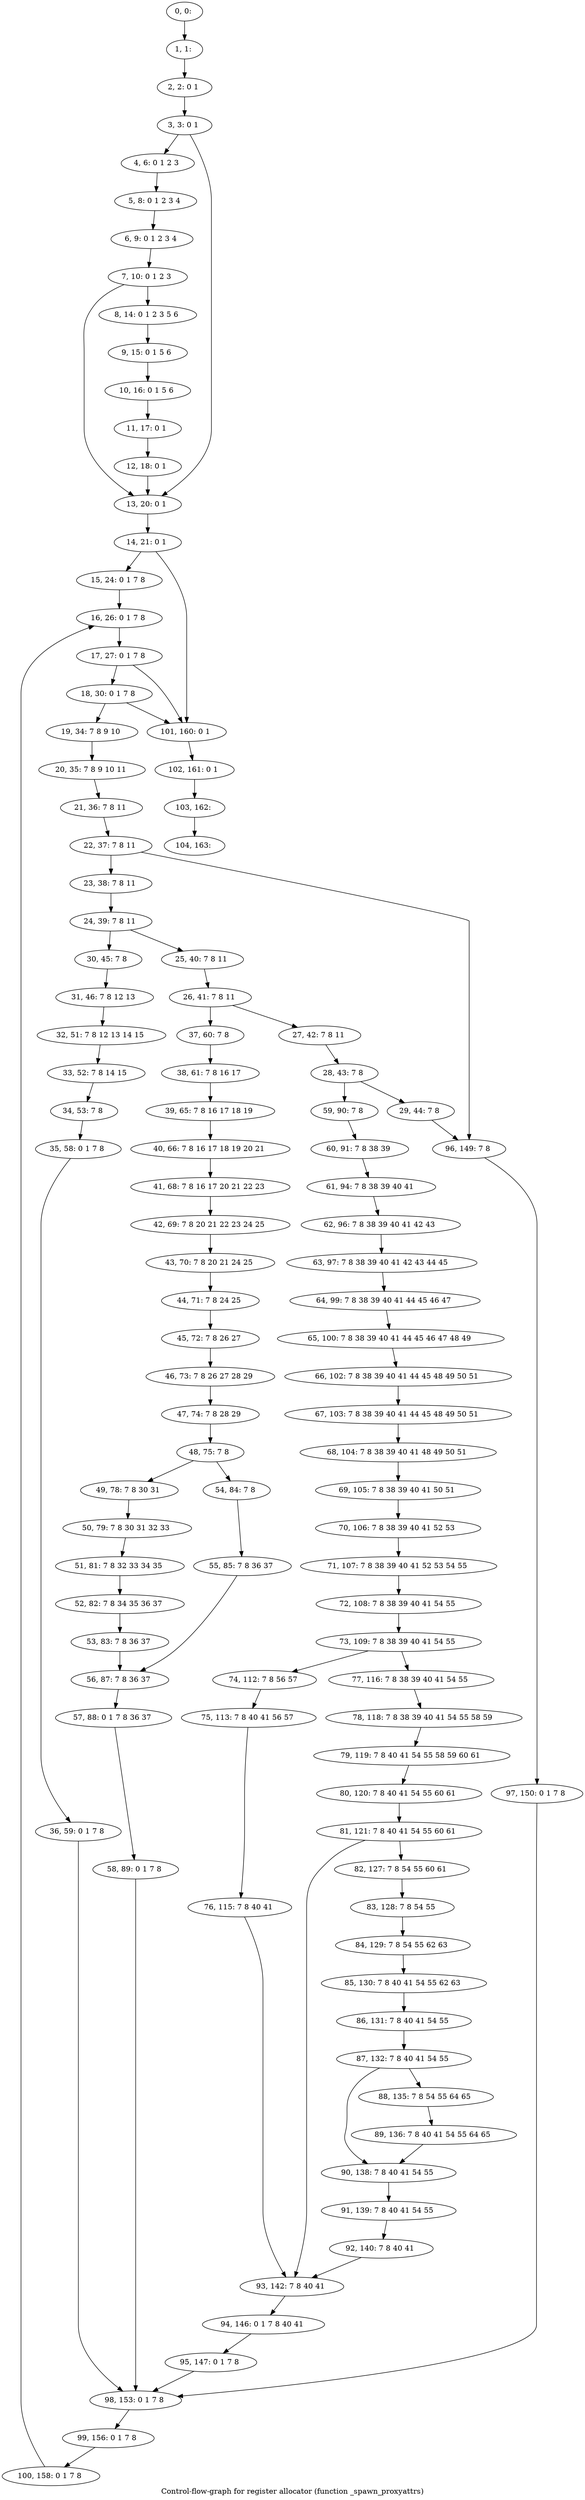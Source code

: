 digraph G {
graph [label="Control-flow-graph for register allocator (function _spawn_proxyattrs)"]
0[label="0, 0: "];
1[label="1, 1: "];
2[label="2, 2: 0 1 "];
3[label="3, 3: 0 1 "];
4[label="4, 6: 0 1 2 3 "];
5[label="5, 8: 0 1 2 3 4 "];
6[label="6, 9: 0 1 2 3 4 "];
7[label="7, 10: 0 1 2 3 "];
8[label="8, 14: 0 1 2 3 5 6 "];
9[label="9, 15: 0 1 5 6 "];
10[label="10, 16: 0 1 5 6 "];
11[label="11, 17: 0 1 "];
12[label="12, 18: 0 1 "];
13[label="13, 20: 0 1 "];
14[label="14, 21: 0 1 "];
15[label="15, 24: 0 1 7 8 "];
16[label="16, 26: 0 1 7 8 "];
17[label="17, 27: 0 1 7 8 "];
18[label="18, 30: 0 1 7 8 "];
19[label="19, 34: 7 8 9 10 "];
20[label="20, 35: 7 8 9 10 11 "];
21[label="21, 36: 7 8 11 "];
22[label="22, 37: 7 8 11 "];
23[label="23, 38: 7 8 11 "];
24[label="24, 39: 7 8 11 "];
25[label="25, 40: 7 8 11 "];
26[label="26, 41: 7 8 11 "];
27[label="27, 42: 7 8 11 "];
28[label="28, 43: 7 8 "];
29[label="29, 44: 7 8 "];
30[label="30, 45: 7 8 "];
31[label="31, 46: 7 8 12 13 "];
32[label="32, 51: 7 8 12 13 14 15 "];
33[label="33, 52: 7 8 14 15 "];
34[label="34, 53: 7 8 "];
35[label="35, 58: 0 1 7 8 "];
36[label="36, 59: 0 1 7 8 "];
37[label="37, 60: 7 8 "];
38[label="38, 61: 7 8 16 17 "];
39[label="39, 65: 7 8 16 17 18 19 "];
40[label="40, 66: 7 8 16 17 18 19 20 21 "];
41[label="41, 68: 7 8 16 17 20 21 22 23 "];
42[label="42, 69: 7 8 20 21 22 23 24 25 "];
43[label="43, 70: 7 8 20 21 24 25 "];
44[label="44, 71: 7 8 24 25 "];
45[label="45, 72: 7 8 26 27 "];
46[label="46, 73: 7 8 26 27 28 29 "];
47[label="47, 74: 7 8 28 29 "];
48[label="48, 75: 7 8 "];
49[label="49, 78: 7 8 30 31 "];
50[label="50, 79: 7 8 30 31 32 33 "];
51[label="51, 81: 7 8 32 33 34 35 "];
52[label="52, 82: 7 8 34 35 36 37 "];
53[label="53, 83: 7 8 36 37 "];
54[label="54, 84: 7 8 "];
55[label="55, 85: 7 8 36 37 "];
56[label="56, 87: 7 8 36 37 "];
57[label="57, 88: 0 1 7 8 36 37 "];
58[label="58, 89: 0 1 7 8 "];
59[label="59, 90: 7 8 "];
60[label="60, 91: 7 8 38 39 "];
61[label="61, 94: 7 8 38 39 40 41 "];
62[label="62, 96: 7 8 38 39 40 41 42 43 "];
63[label="63, 97: 7 8 38 39 40 41 42 43 44 45 "];
64[label="64, 99: 7 8 38 39 40 41 44 45 46 47 "];
65[label="65, 100: 7 8 38 39 40 41 44 45 46 47 48 49 "];
66[label="66, 102: 7 8 38 39 40 41 44 45 48 49 50 51 "];
67[label="67, 103: 7 8 38 39 40 41 44 45 48 49 50 51 "];
68[label="68, 104: 7 8 38 39 40 41 48 49 50 51 "];
69[label="69, 105: 7 8 38 39 40 41 50 51 "];
70[label="70, 106: 7 8 38 39 40 41 52 53 "];
71[label="71, 107: 7 8 38 39 40 41 52 53 54 55 "];
72[label="72, 108: 7 8 38 39 40 41 54 55 "];
73[label="73, 109: 7 8 38 39 40 41 54 55 "];
74[label="74, 112: 7 8 56 57 "];
75[label="75, 113: 7 8 40 41 56 57 "];
76[label="76, 115: 7 8 40 41 "];
77[label="77, 116: 7 8 38 39 40 41 54 55 "];
78[label="78, 118: 7 8 38 39 40 41 54 55 58 59 "];
79[label="79, 119: 7 8 40 41 54 55 58 59 60 61 "];
80[label="80, 120: 7 8 40 41 54 55 60 61 "];
81[label="81, 121: 7 8 40 41 54 55 60 61 "];
82[label="82, 127: 7 8 54 55 60 61 "];
83[label="83, 128: 7 8 54 55 "];
84[label="84, 129: 7 8 54 55 62 63 "];
85[label="85, 130: 7 8 40 41 54 55 62 63 "];
86[label="86, 131: 7 8 40 41 54 55 "];
87[label="87, 132: 7 8 40 41 54 55 "];
88[label="88, 135: 7 8 54 55 64 65 "];
89[label="89, 136: 7 8 40 41 54 55 64 65 "];
90[label="90, 138: 7 8 40 41 54 55 "];
91[label="91, 139: 7 8 40 41 54 55 "];
92[label="92, 140: 7 8 40 41 "];
93[label="93, 142: 7 8 40 41 "];
94[label="94, 146: 0 1 7 8 40 41 "];
95[label="95, 147: 0 1 7 8 "];
96[label="96, 149: 7 8 "];
97[label="97, 150: 0 1 7 8 "];
98[label="98, 153: 0 1 7 8 "];
99[label="99, 156: 0 1 7 8 "];
100[label="100, 158: 0 1 7 8 "];
101[label="101, 160: 0 1 "];
102[label="102, 161: 0 1 "];
103[label="103, 162: "];
104[label="104, 163: "];
0->1 ;
1->2 ;
2->3 ;
3->4 ;
3->13 ;
4->5 ;
5->6 ;
6->7 ;
7->8 ;
7->13 ;
8->9 ;
9->10 ;
10->11 ;
11->12 ;
12->13 ;
13->14 ;
14->15 ;
14->101 ;
15->16 ;
16->17 ;
17->18 ;
17->101 ;
18->19 ;
18->101 ;
19->20 ;
20->21 ;
21->22 ;
22->23 ;
22->96 ;
23->24 ;
24->25 ;
24->30 ;
25->26 ;
26->27 ;
26->37 ;
27->28 ;
28->29 ;
28->59 ;
29->96 ;
30->31 ;
31->32 ;
32->33 ;
33->34 ;
34->35 ;
35->36 ;
36->98 ;
37->38 ;
38->39 ;
39->40 ;
40->41 ;
41->42 ;
42->43 ;
43->44 ;
44->45 ;
45->46 ;
46->47 ;
47->48 ;
48->49 ;
48->54 ;
49->50 ;
50->51 ;
51->52 ;
52->53 ;
53->56 ;
54->55 ;
55->56 ;
56->57 ;
57->58 ;
58->98 ;
59->60 ;
60->61 ;
61->62 ;
62->63 ;
63->64 ;
64->65 ;
65->66 ;
66->67 ;
67->68 ;
68->69 ;
69->70 ;
70->71 ;
71->72 ;
72->73 ;
73->74 ;
73->77 ;
74->75 ;
75->76 ;
76->93 ;
77->78 ;
78->79 ;
79->80 ;
80->81 ;
81->82 ;
81->93 ;
82->83 ;
83->84 ;
84->85 ;
85->86 ;
86->87 ;
87->88 ;
87->90 ;
88->89 ;
89->90 ;
90->91 ;
91->92 ;
92->93 ;
93->94 ;
94->95 ;
95->98 ;
96->97 ;
97->98 ;
98->99 ;
99->100 ;
100->16 ;
101->102 ;
102->103 ;
103->104 ;
}
